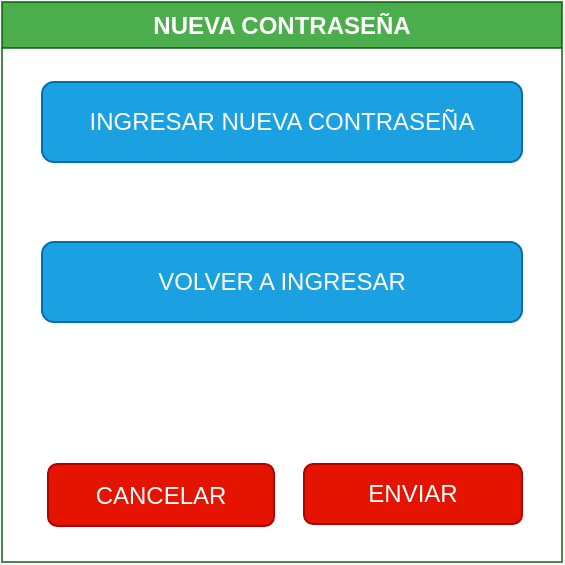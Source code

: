 <mxfile version="27.0.2">
  <diagram name="Página-1" id="Ot_-Mr4bFp7TJ5_a9pxv">
    <mxGraphModel dx="1410" dy="833" grid="0" gridSize="10" guides="1" tooltips="1" connect="1" arrows="1" fold="1" page="1" pageScale="1" pageWidth="827" pageHeight="1169" background="light-dark(#ffffff, #fefbfb)" math="0" shadow="0">
      <root>
        <mxCell id="0" />
        <mxCell id="1" parent="0" />
        <mxCell id="YvgkLhhPr4zb0zmvWF8X-1" value="NUEVA CONTRASEÑA" style="swimlane;whiteSpace=wrap;html=1;fillColor=#008a00;fontColor=#ffffff;strokeColor=#005700;opacity=70;swimlaneFillColor=none;" parent="1" vertex="1">
          <mxGeometry x="260" y="210" width="280" height="280" as="geometry" />
        </mxCell>
        <mxCell id="YvgkLhhPr4zb0zmvWF8X-2" value="&lt;font style=&quot;vertical-align: inherit;&quot;&gt;&lt;font style=&quot;vertical-align: inherit;&quot;&gt;INGRESAR NUEVA CONTRASEÑA&lt;/font&gt;&lt;/font&gt;" style="rounded=1;whiteSpace=wrap;html=1;fillColor=#1ba1e2;fontColor=#ffffff;strokeColor=#006EAF;" parent="YvgkLhhPr4zb0zmvWF8X-1" vertex="1">
          <mxGeometry x="20" y="40" width="240" height="40" as="geometry" />
        </mxCell>
        <mxCell id="YvgkLhhPr4zb0zmvWF8X-3" value="VOLVER A INGRESAR" style="rounded=1;whiteSpace=wrap;html=1;fillColor=#1ba1e2;fontColor=#ffffff;strokeColor=#006EAF;" parent="YvgkLhhPr4zb0zmvWF8X-1" vertex="1">
          <mxGeometry x="20" y="120" width="240" height="40" as="geometry" />
        </mxCell>
        <mxCell id="YvgkLhhPr4zb0zmvWF8X-4" value="ENVIAR" style="rounded=1;whiteSpace=wrap;html=1;fillColor=#e51400;fontColor=#ffffff;strokeColor=#B20000;" parent="YvgkLhhPr4zb0zmvWF8X-1" vertex="1">
          <mxGeometry x="151" y="231" width="109" height="30" as="geometry" />
        </mxCell>
        <mxCell id="4eKaip2sfYWaj7q9AqVW-1" value="&lt;div&gt;CANCELAR&lt;/div&gt;" style="rounded=1;whiteSpace=wrap;html=1;fillColor=#e51400;fontColor=#ffffff;strokeColor=#B20000;" vertex="1" parent="YvgkLhhPr4zb0zmvWF8X-1">
          <mxGeometry x="23" y="231" width="113" height="31" as="geometry" />
        </mxCell>
      </root>
    </mxGraphModel>
  </diagram>
</mxfile>
